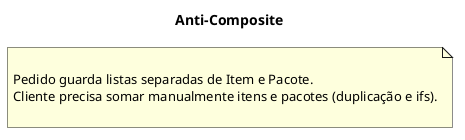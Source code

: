 @startuml
    title Anti-Composite
    note as N

Pedido guarda listas separadas de Item e Pacote.
Cliente precisa somar manualmente itens e pacotes (duplicação e ifs).

    end note
    @enduml
